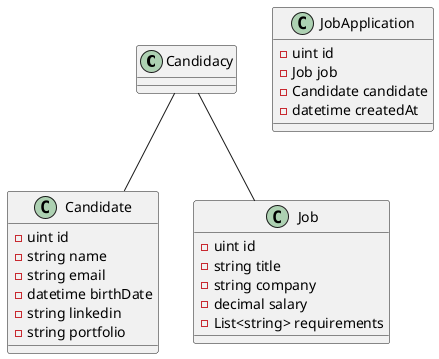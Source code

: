 @startuml TWJobs

Candidacy -- Candidate
Candidacy -- Job

class Job {
    - uint id
    - string title
    - string company
    - decimal salary
    - List<string> requirements
}

class Candidate {
    - uint id
    - string name
    - string email
    - datetime birthDate
    - string linkedin
    - string portfolio
}

class JobApplication {
    - uint id
    - Job job
    - Candidate candidate
    - datetime createdAt
}

@enduml